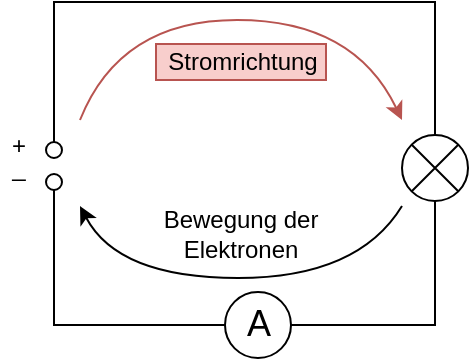 <mxfile version="14.9.7" type="github">
  <diagram id="_OSGkWf5ZfzrCvisF-_i" name="Page-1">
    <mxGraphModel dx="946" dy="620" grid="0" gridSize="10" guides="1" tooltips="1" connect="1" arrows="1" fold="1" page="1" pageScale="1" pageWidth="827" pageHeight="1169" math="0" shadow="0">
      <root>
        <mxCell id="0" />
        <mxCell id="1" parent="0" />
        <mxCell id="4UwMtO0n7FMN03VbfYKP-14" style="edgeStyle=orthogonalEdgeStyle;rounded=0;orthogonalLoop=1;jettySize=auto;html=1;exitX=0.5;exitY=0;exitDx=0;exitDy=0;exitPerimeter=0;entryX=0.5;entryY=0;entryDx=0;entryDy=0;entryPerimeter=0;endArrow=none;endFill=0;" edge="1" parent="1" source="4UwMtO0n7FMN03VbfYKP-2" target="4UwMtO0n7FMN03VbfYKP-13">
          <mxGeometry relative="1" as="geometry">
            <Array as="points">
              <mxPoint x="240" y="169" />
              <mxPoint x="431" y="169" />
            </Array>
          </mxGeometry>
        </mxCell>
        <mxCell id="4UwMtO0n7FMN03VbfYKP-2" value="" style="verticalLabelPosition=bottom;verticalAlign=top;html=1;shape=mxgraph.flowchart.on-page_reference;" vertex="1" parent="1">
          <mxGeometry x="236" y="239" width="8" height="8" as="geometry" />
        </mxCell>
        <mxCell id="4UwMtO0n7FMN03VbfYKP-5" value="" style="verticalLabelPosition=bottom;verticalAlign=top;html=1;shape=mxgraph.flowchart.on-page_reference;" vertex="1" parent="1">
          <mxGeometry x="236" y="255" width="8" height="8" as="geometry" />
        </mxCell>
        <mxCell id="4UwMtO0n7FMN03VbfYKP-6" value="+" style="text;html=1;align=center;verticalAlign=middle;resizable=0;points=[];autosize=1;strokeColor=none;" vertex="1" parent="1">
          <mxGeometry x="213" y="232" width="17" height="18" as="geometry" />
        </mxCell>
        <mxCell id="4UwMtO0n7FMN03VbfYKP-7" value="_" style="text;html=1;align=center;verticalAlign=middle;resizable=0;points=[];autosize=1;strokeColor=none;" vertex="1" parent="1">
          <mxGeometry x="213" y="243" width="17" height="18" as="geometry" />
        </mxCell>
        <mxCell id="4UwMtO0n7FMN03VbfYKP-13" value="" style="verticalLabelPosition=bottom;shadow=0;dashed=0;align=center;html=1;verticalAlign=top;shape=mxgraph.electrical.abstract.multiplier;" vertex="1" parent="1">
          <mxGeometry x="414" y="235.5" width="33" height="33" as="geometry" />
        </mxCell>
        <mxCell id="4UwMtO0n7FMN03VbfYKP-16" style="edgeStyle=orthogonalEdgeStyle;rounded=0;orthogonalLoop=1;jettySize=auto;html=1;entryX=0.5;entryY=1;entryDx=0;entryDy=0;entryPerimeter=0;endArrow=none;endFill=0;exitX=1;exitY=0.5;exitDx=0;exitDy=0;exitPerimeter=0;" edge="1" parent="1" source="4UwMtO0n7FMN03VbfYKP-18" target="4UwMtO0n7FMN03VbfYKP-13">
          <mxGeometry relative="1" as="geometry">
            <mxPoint x="341" y="328" as="sourcePoint" />
          </mxGeometry>
        </mxCell>
        <mxCell id="4UwMtO0n7FMN03VbfYKP-17" value="&lt;font style=&quot;font-size: 18px&quot;&gt;A&lt;/font&gt;" style="text;html=1;align=center;verticalAlign=middle;resizable=0;points=[];autosize=1;strokeColor=none;" vertex="1" parent="1">
          <mxGeometry x="330.996" y="320.498" width="22" height="20" as="geometry" />
        </mxCell>
        <mxCell id="4UwMtO0n7FMN03VbfYKP-19" style="edgeStyle=orthogonalEdgeStyle;rounded=0;orthogonalLoop=1;jettySize=auto;html=1;exitX=0;exitY=0.5;exitDx=0;exitDy=0;exitPerimeter=0;entryX=0.5;entryY=1;entryDx=0;entryDy=0;entryPerimeter=0;endArrow=none;endFill=0;" edge="1" parent="1" source="4UwMtO0n7FMN03VbfYKP-18" target="4UwMtO0n7FMN03VbfYKP-5">
          <mxGeometry relative="1" as="geometry" />
        </mxCell>
        <mxCell id="4UwMtO0n7FMN03VbfYKP-18" value="" style="strokeWidth=1;html=1;shape=mxgraph.flowchart.start_2;whiteSpace=wrap;verticalAlign=top;fillColor=none;" vertex="1" parent="1">
          <mxGeometry x="325.5" y="314" width="33" height="33" as="geometry" />
        </mxCell>
        <mxCell id="4UwMtO0n7FMN03VbfYKP-22" value="" style="curved=1;endArrow=classic;html=1;fillColor=#f8cecc;strokeColor=#b85450;" edge="1" parent="1">
          <mxGeometry width="50" height="50" relative="1" as="geometry">
            <mxPoint x="253" y="228" as="sourcePoint" />
            <mxPoint x="414" y="228" as="targetPoint" />
            <Array as="points">
              <mxPoint x="273" y="178" />
              <mxPoint x="390" y="178" />
            </Array>
          </mxGeometry>
        </mxCell>
        <mxCell id="4UwMtO0n7FMN03VbfYKP-23" value="Stromrichtung" style="text;html=1;align=center;verticalAlign=middle;resizable=0;points=[];autosize=1;strokeColor=#b85450;fillColor=#f8cecc;" vertex="1" parent="1">
          <mxGeometry x="291" y="190" width="85" height="18" as="geometry" />
        </mxCell>
        <mxCell id="4UwMtO0n7FMN03VbfYKP-24" value="" style="curved=1;endArrow=none;html=1;startArrow=classic;startFill=1;endFill=0;" edge="1" parent="1">
          <mxGeometry width="50" height="50" relative="1" as="geometry">
            <mxPoint x="253" y="271" as="sourcePoint" />
            <mxPoint x="414" y="271" as="targetPoint" />
            <Array as="points">
              <mxPoint x="272" y="307" />
              <mxPoint x="392" y="307" />
            </Array>
          </mxGeometry>
        </mxCell>
        <mxCell id="4UwMtO0n7FMN03VbfYKP-25" value="Bewegung der&lt;br&gt;Elektronen" style="text;html=1;align=center;verticalAlign=middle;resizable=0;points=[];autosize=1;strokeColor=none;" vertex="1" parent="1">
          <mxGeometry x="289" y="268.5" width="87" height="32" as="geometry" />
        </mxCell>
      </root>
    </mxGraphModel>
  </diagram>
</mxfile>

